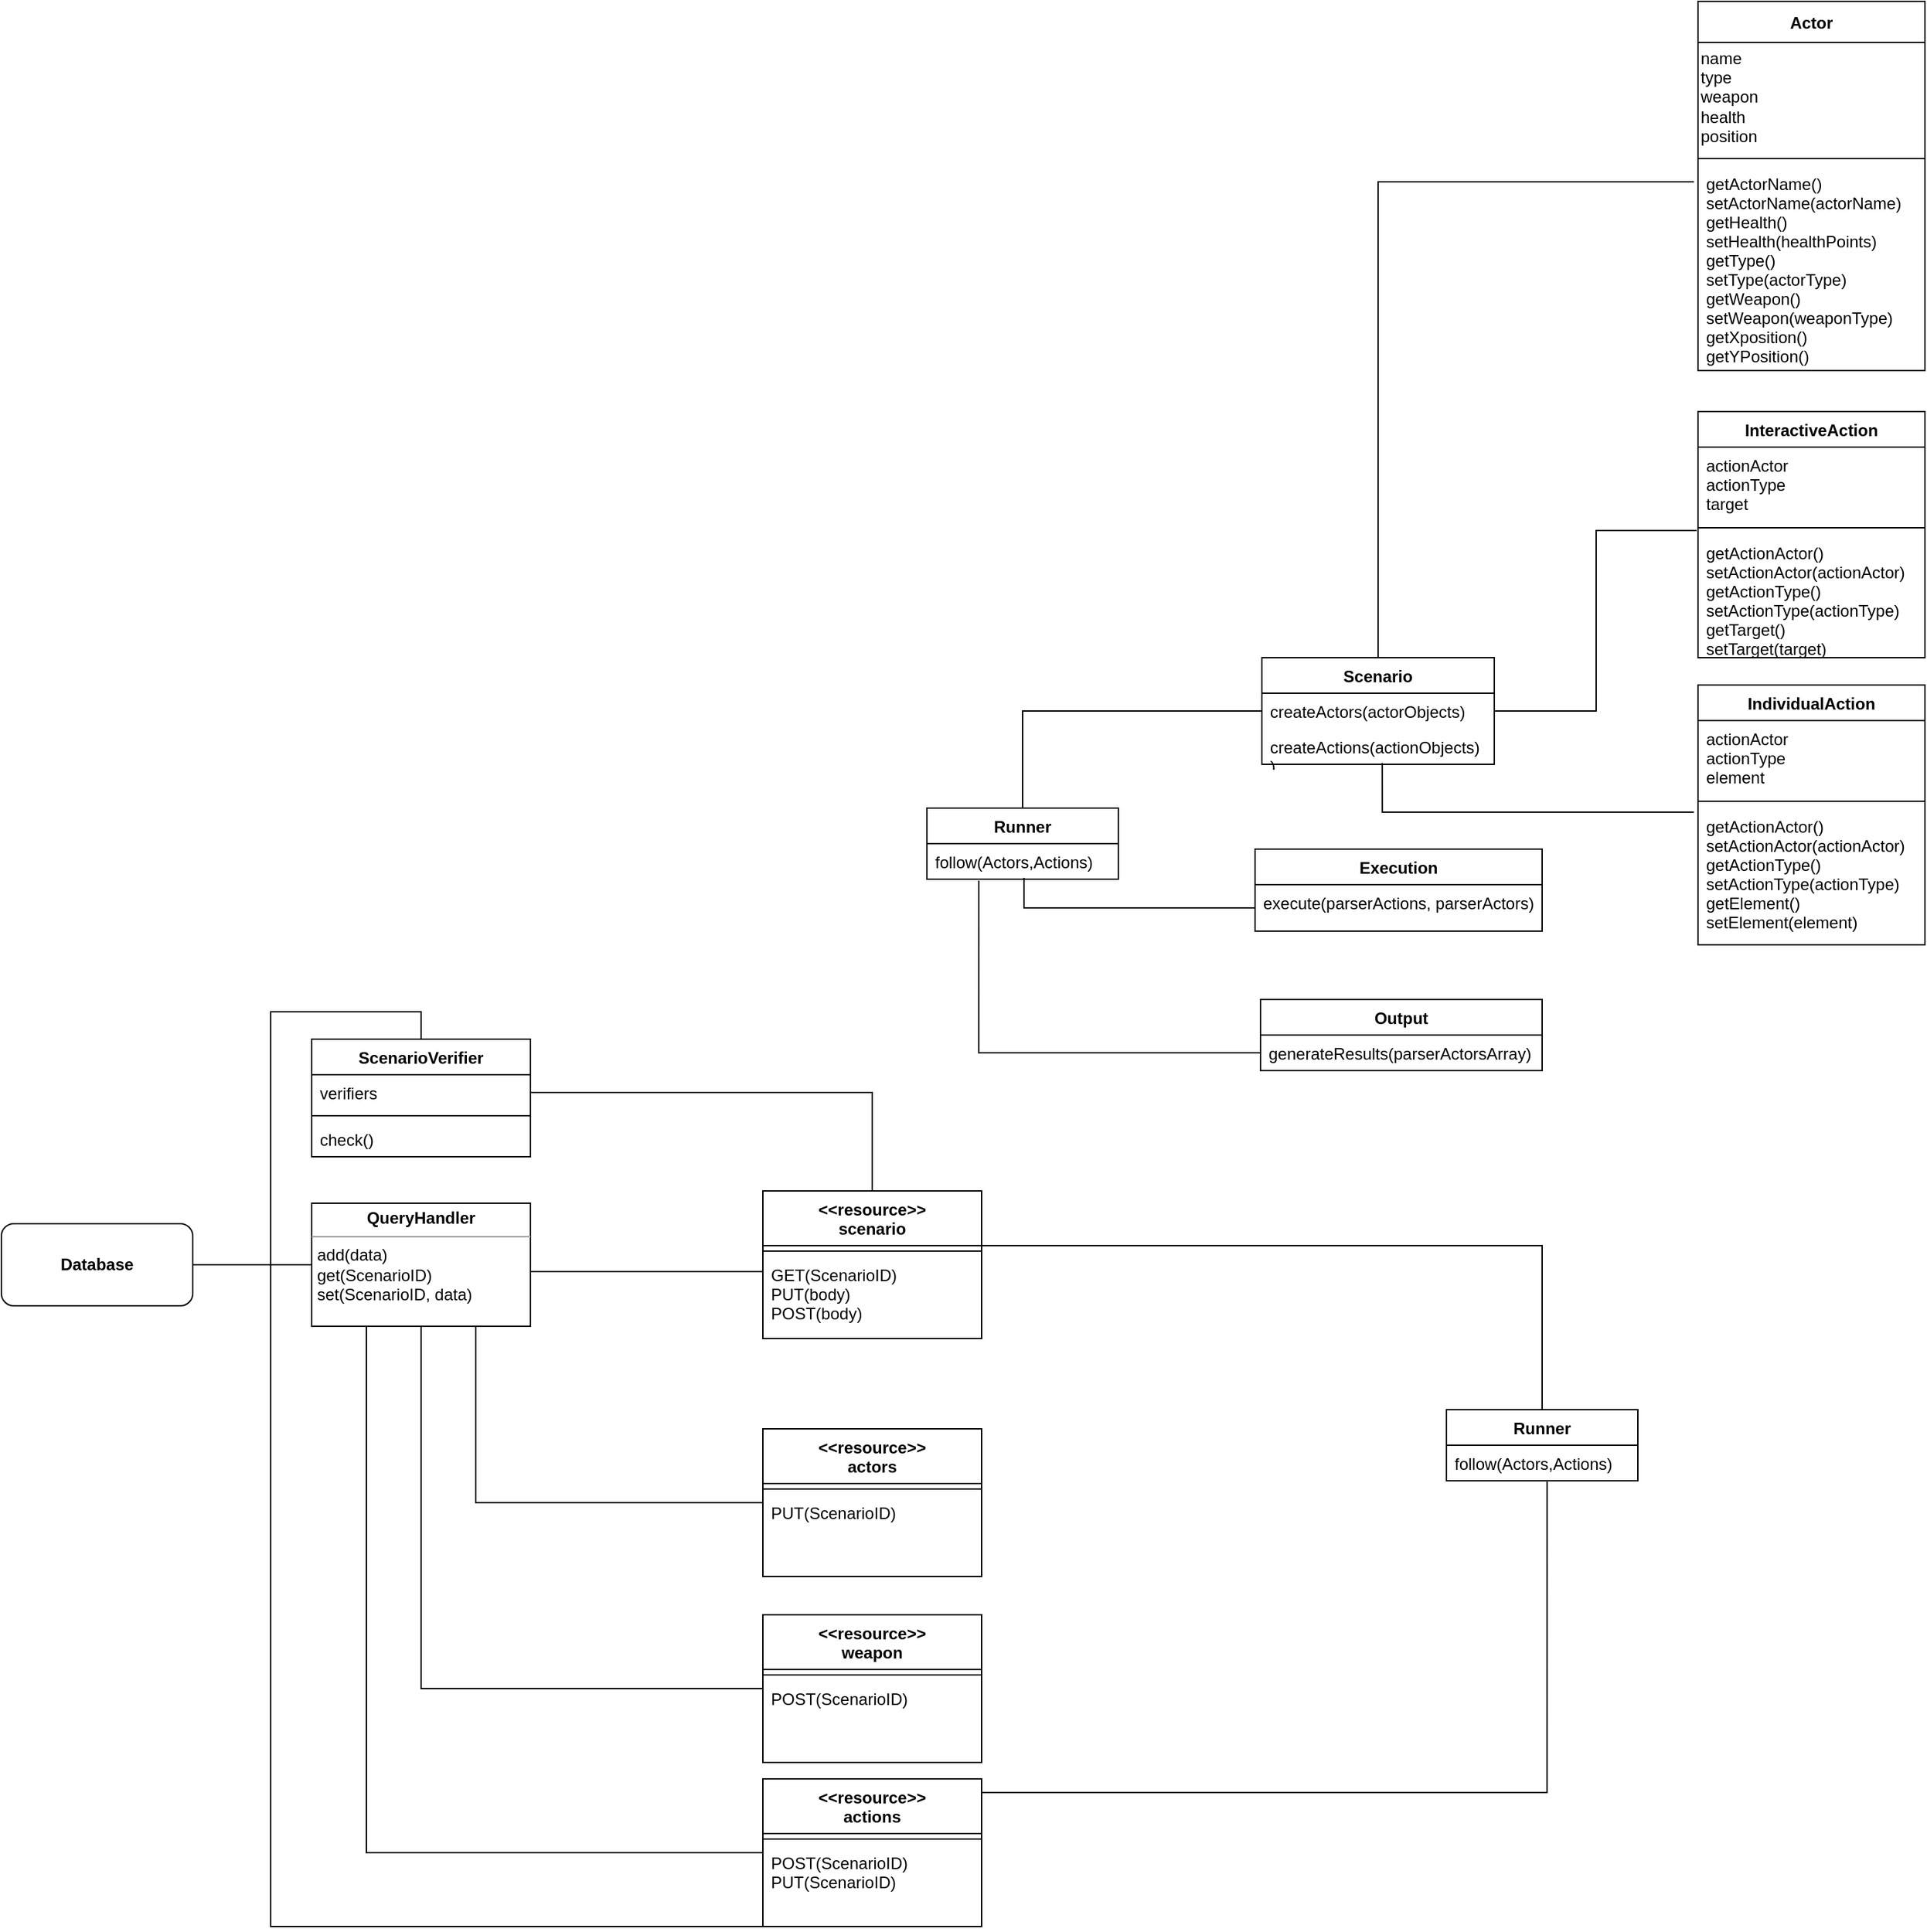<mxfile>
    <diagram id="xU744Qigrvby5KfPmWL9" name="Página-1">
        <mxGraphModel dx="2047" dy="1959" grid="1" gridSize="10" guides="1" tooltips="1" connect="1" arrows="1" fold="1" page="1" pageScale="1" pageWidth="827" pageHeight="1169" math="0" shadow="0">
            <root>
                <mxCell id="0"/>
                <mxCell id="1" parent="0"/>
                <mxCell id="2" value="Scenario" style="swimlane;fontStyle=1;childLayout=stackLayout;horizontal=1;startSize=26;horizontalStack=0;resizeParent=1;resizeParentMax=0;resizeLast=0;collapsible=1;marginBottom=0;" parent="1" vertex="1">
                    <mxGeometry x="95" y="130" width="170" height="78" as="geometry"/>
                </mxCell>
                <mxCell id="4" value="createActors(actorObjects)" style="text;strokeColor=none;fillColor=none;align=left;verticalAlign=top;spacingLeft=4;spacingRight=4;overflow=hidden;rotatable=0;points=[[0,0.5],[1,0.5]];portConstraint=eastwest;" parent="2" vertex="1">
                    <mxGeometry y="26" width="170" height="26" as="geometry"/>
                </mxCell>
                <mxCell id="5" value="createActions(actionObjects)&#10;)" style="text;strokeColor=none;fillColor=none;align=left;verticalAlign=top;spacingLeft=4;spacingRight=4;overflow=hidden;rotatable=0;points=[[0,0.5],[1,0.5]];portConstraint=eastwest;" parent="2" vertex="1">
                    <mxGeometry y="52" width="170" height="26" as="geometry"/>
                </mxCell>
                <mxCell id="6" value="Actor" style="swimlane;fontStyle=1;childLayout=stackLayout;horizontal=1;startSize=30;horizontalStack=0;resizeParent=1;resizeParentMax=0;resizeLast=0;collapsible=1;marginBottom=0;swimlaneFillColor=none;" parent="1" vertex="1">
                    <mxGeometry x="414" y="-350" width="166" height="270" as="geometry">
                        <mxRectangle x="344" y="50" width="60" height="30" as="alternateBounds"/>
                    </mxGeometry>
                </mxCell>
                <mxCell id="173" value="name&lt;br&gt;type&lt;br&gt;weapon&lt;br&gt;health&lt;br&gt;position" style="text;html=1;align=left;verticalAlign=middle;resizable=0;points=[];autosize=1;strokeColor=none;" parent="6" vertex="1">
                    <mxGeometry y="30" width="166" height="80" as="geometry"/>
                </mxCell>
                <mxCell id="172" value="" style="line;strokeWidth=1;fillColor=none;align=left;verticalAlign=middle;spacingTop=-1;spacingLeft=3;spacingRight=3;rotatable=0;labelPosition=right;points=[];portConstraint=eastwest;" parent="6" vertex="1">
                    <mxGeometry y="110" width="166" height="10" as="geometry"/>
                </mxCell>
                <mxCell id="7" value="getActorName()&#10;setActorName(actorName)&#10;getHealth()&#10;setHealth(healthPoints)&#10;getType()&#10;setType(actorType)&#10;getWeapon()&#10;setWeapon(weaponType)&#10;getXposition()&#10;getYPosition()" style="text;align=left;verticalAlign=top;spacingLeft=4;spacingRight=4;overflow=hidden;rotatable=0;points=[[0,0.5],[1,0.5]];portConstraint=eastwest;" parent="6" vertex="1">
                    <mxGeometry y="120" width="166" height="150" as="geometry"/>
                </mxCell>
                <mxCell id="11" value="InteractiveAction" style="swimlane;fontStyle=1;childLayout=stackLayout;horizontal=1;startSize=26;horizontalStack=0;resizeParent=1;resizeParentMax=0;resizeLast=0;collapsible=1;marginBottom=0;" parent="1" vertex="1">
                    <mxGeometry x="414" y="-50" width="166" height="180" as="geometry"/>
                </mxCell>
                <mxCell id="175" value="actionActor&#10;actionType&#10;target" style="text;strokeColor=none;fillColor=none;align=left;verticalAlign=top;spacingLeft=4;spacingRight=4;overflow=hidden;rotatable=0;points=[[0,0.5],[1,0.5]];portConstraint=eastwest;" parent="11" vertex="1">
                    <mxGeometry y="26" width="166" height="54" as="geometry"/>
                </mxCell>
                <mxCell id="174" value="" style="line;strokeWidth=1;fillColor=none;align=left;verticalAlign=middle;spacingTop=-1;spacingLeft=3;spacingRight=3;rotatable=0;labelPosition=right;points=[];portConstraint=eastwest;" parent="11" vertex="1">
                    <mxGeometry y="80" width="166" height="10" as="geometry"/>
                </mxCell>
                <mxCell id="12" value="getActionActor()&#10;setActionActor(actionActor)&#10;getActionType()&#10;setActionType(actionType)&#10;getTarget()&#10;setTarget(target)" style="text;strokeColor=none;fillColor=none;align=left;verticalAlign=top;spacingLeft=4;spacingRight=4;overflow=hidden;rotatable=0;points=[[0,0.5],[1,0.5]];portConstraint=eastwest;" parent="11" vertex="1">
                    <mxGeometry y="90" width="166" height="90" as="geometry"/>
                </mxCell>
                <mxCell id="16" value="IndividualAction" style="swimlane;fontStyle=1;childLayout=stackLayout;horizontal=1;startSize=26;horizontalStack=0;resizeParent=1;resizeParentMax=0;resizeLast=0;collapsible=1;marginBottom=0;" parent="1" vertex="1">
                    <mxGeometry x="414" y="150" width="166" height="190" as="geometry"/>
                </mxCell>
                <mxCell id="176" value="actionActor&#10;actionType&#10;element" style="text;strokeColor=none;fillColor=none;align=left;verticalAlign=top;spacingLeft=4;spacingRight=4;overflow=hidden;rotatable=0;points=[[0,0.5],[1,0.5]];portConstraint=eastwest;" parent="16" vertex="1">
                    <mxGeometry y="26" width="166" height="54" as="geometry"/>
                </mxCell>
                <mxCell id="177" value="" style="line;strokeWidth=1;fillColor=none;align=left;verticalAlign=middle;spacingTop=-1;spacingLeft=3;spacingRight=3;rotatable=0;labelPosition=right;points=[];portConstraint=eastwest;" parent="16" vertex="1">
                    <mxGeometry y="80" width="166" height="10" as="geometry"/>
                </mxCell>
                <mxCell id="180" value="getActionActor()&#10;setActionActor(actionActor)&#10;getActionType()&#10;setActionType(actionType)&#10;getElement()&#10;setElement(element)" style="text;strokeColor=none;fillColor=none;align=left;verticalAlign=top;spacingLeft=4;spacingRight=4;overflow=hidden;rotatable=0;points=[[0,0.5],[1,0.5]];portConstraint=eastwest;" parent="16" vertex="1">
                    <mxGeometry y="90" width="166" height="100" as="geometry"/>
                </mxCell>
                <mxCell id="20" value="Execution" style="swimlane;fontStyle=1;childLayout=stackLayout;horizontal=1;startSize=26;horizontalStack=0;resizeParent=1;resizeParentMax=0;resizeLast=0;collapsible=1;marginBottom=0;" parent="1" vertex="1">
                    <mxGeometry x="90" y="270" width="210" height="60" as="geometry"/>
                </mxCell>
                <mxCell id="23" value="execute(parserActions, parserActors)" style="text;strokeColor=none;fillColor=none;align=left;verticalAlign=top;spacingLeft=4;spacingRight=4;overflow=hidden;rotatable=0;points=[[0,0.5],[1,0.5]];portConstraint=eastwest;" parent="20" vertex="1">
                    <mxGeometry y="26" width="210" height="34" as="geometry"/>
                </mxCell>
                <mxCell id="24" value="Output" style="swimlane;fontStyle=1;childLayout=stackLayout;horizontal=1;startSize=26;horizontalStack=0;resizeParent=1;resizeParentMax=0;resizeLast=0;collapsible=1;marginBottom=0;" parent="1" vertex="1">
                    <mxGeometry x="94" y="380" width="206" height="52" as="geometry"/>
                </mxCell>
                <mxCell id="27" value="generateResults(parserActorsArray)" style="text;strokeColor=none;fillColor=none;align=left;verticalAlign=top;spacingLeft=4;spacingRight=4;overflow=hidden;rotatable=0;points=[[0,0.5],[1,0.5]];portConstraint=eastwest;" parent="24" vertex="1">
                    <mxGeometry y="26" width="206" height="26" as="geometry"/>
                </mxCell>
                <mxCell id="28" value="Runner" style="swimlane;fontStyle=1;childLayout=stackLayout;horizontal=1;startSize=26;horizontalStack=0;resizeParent=1;resizeParentMax=0;resizeLast=0;collapsible=1;marginBottom=0;" parent="1" vertex="1">
                    <mxGeometry x="230" y="680" width="140" height="52" as="geometry"/>
                </mxCell>
                <mxCell id="31" value="follow(Actors,Actions)" style="text;strokeColor=none;fillColor=none;align=left;verticalAlign=top;spacingLeft=4;spacingRight=4;overflow=hidden;rotatable=0;points=[[0,0.5],[1,0.5]];portConstraint=eastwest;" parent="28" vertex="1">
                    <mxGeometry y="26" width="140" height="26" as="geometry"/>
                </mxCell>
                <mxCell id="123" value="ScenarioVerifier" style="swimlane;fontStyle=1;align=center;verticalAlign=top;childLayout=stackLayout;horizontal=1;startSize=26;horizontalStack=0;resizeParent=1;resizeParentMax=0;resizeLast=0;collapsible=1;marginBottom=0;" parent="1" vertex="1">
                    <mxGeometry x="-600" y="409" width="160" height="86" as="geometry"/>
                </mxCell>
                <mxCell id="124" value="verifiers" style="text;strokeColor=none;fillColor=none;align=left;verticalAlign=top;spacingLeft=4;spacingRight=4;overflow=hidden;rotatable=0;points=[[0,0.5],[1,0.5]];portConstraint=eastwest;" parent="123" vertex="1">
                    <mxGeometry y="26" width="160" height="26" as="geometry"/>
                </mxCell>
                <mxCell id="125" value="" style="line;strokeWidth=1;fillColor=none;align=left;verticalAlign=middle;spacingTop=-1;spacingLeft=3;spacingRight=3;rotatable=0;labelPosition=right;points=[];portConstraint=eastwest;" parent="123" vertex="1">
                    <mxGeometry y="52" width="160" height="8" as="geometry"/>
                </mxCell>
                <mxCell id="126" value="check()" style="text;strokeColor=none;fillColor=none;align=left;verticalAlign=top;spacingLeft=4;spacingRight=4;overflow=hidden;rotatable=0;points=[[0,0.5],[1,0.5]];portConstraint=eastwest;" parent="123" vertex="1">
                    <mxGeometry y="60" width="160" height="26" as="geometry"/>
                </mxCell>
                <mxCell id="139" style="edgeStyle=orthogonalEdgeStyle;rounded=0;orthogonalLoop=1;jettySize=auto;html=1;entryX=1;entryY=0.5;entryDx=0;entryDy=0;fontColor=#FFFFFF;endArrow=none;endFill=0;" parent="1" source="135" target="124" edge="1">
                    <mxGeometry relative="1" as="geometry">
                        <Array as="points">
                            <mxPoint x="-190" y="448"/>
                        </Array>
                    </mxGeometry>
                </mxCell>
                <mxCell id="135" value="&lt;&lt;resource&gt;&gt;&#10;scenario" style="swimlane;fontStyle=1;align=center;verticalAlign=top;childLayout=stackLayout;horizontal=1;startSize=40;horizontalStack=0;resizeParent=1;resizeParentMax=0;resizeLast=0;collapsible=1;marginBottom=0;" parent="1" vertex="1">
                    <mxGeometry x="-270" y="520" width="160" height="108" as="geometry"/>
                </mxCell>
                <mxCell id="137" value="" style="line;strokeWidth=1;fillColor=none;align=left;verticalAlign=middle;spacingTop=-1;spacingLeft=3;spacingRight=3;rotatable=0;labelPosition=right;points=[];portConstraint=eastwest;" parent="135" vertex="1">
                    <mxGeometry y="40" width="160" height="8" as="geometry"/>
                </mxCell>
                <mxCell id="138" value="GET(ScenarioID)&#10;PUT(body)&#10;POST(body)&#10;" style="text;strokeColor=none;fillColor=none;align=left;verticalAlign=top;spacingLeft=4;spacingRight=4;overflow=hidden;rotatable=0;points=[[0,0.5],[1,0.5]];portConstraint=eastwest;" parent="135" vertex="1">
                    <mxGeometry y="48" width="160" height="60" as="geometry"/>
                </mxCell>
                <mxCell id="150" style="edgeStyle=orthogonalEdgeStyle;rounded=0;orthogonalLoop=1;jettySize=auto;html=1;entryX=0.5;entryY=0;entryDx=0;entryDy=0;fontColor=#FFFFFF;endArrow=none;endFill=0;" parent="1" target="28" edge="1">
                    <mxGeometry relative="1" as="geometry">
                        <mxPoint x="-110" y="560.029" as="sourcePoint"/>
                        <Array as="points">
                            <mxPoint x="300" y="560"/>
                        </Array>
                    </mxGeometry>
                </mxCell>
                <mxCell id="151" value="&lt;b&gt;Database&lt;/b&gt;" style="rounded=1;whiteSpace=wrap;html=1;direction=east;" parent="1" vertex="1">
                    <mxGeometry x="-827" y="544" width="140" height="60" as="geometry"/>
                </mxCell>
                <mxCell id="152" style="edgeStyle=orthogonalEdgeStyle;rounded=0;orthogonalLoop=1;jettySize=auto;html=1;exitX=0;exitY=0.5;exitDx=0;exitDy=0;fontColor=#FFFFFF;endArrow=none;endFill=0;entryX=1;entryY=0.5;entryDx=0;entryDy=0;" parent="1" target="167" edge="1">
                    <mxGeometry relative="1" as="geometry">
                        <mxPoint x="-270" y="582" as="sourcePoint"/>
                        <Array as="points">
                            <mxPoint x="-270" y="579"/>
                            <mxPoint x="-440" y="579"/>
                        </Array>
                        <mxPoint x="-410" y="579" as="targetPoint"/>
                    </mxGeometry>
                </mxCell>
                <mxCell id="156" style="edgeStyle=orthogonalEdgeStyle;rounded=0;orthogonalLoop=1;jettySize=auto;html=1;fontColor=#FFFFFF;endArrow=none;endFill=0;entryX=0.75;entryY=1;entryDx=0;entryDy=0;" parent="1" source="153" target="167" edge="1">
                    <mxGeometry relative="1" as="geometry">
                        <mxPoint x="-475" y="630" as="targetPoint"/>
                    </mxGeometry>
                </mxCell>
                <mxCell id="153" value="&lt;&lt;resource&gt;&gt;&#10;actors" style="swimlane;fontStyle=1;align=center;verticalAlign=top;childLayout=stackLayout;horizontal=1;startSize=40;horizontalStack=0;resizeParent=1;resizeParentMax=0;resizeLast=0;collapsible=1;marginBottom=0;" parent="1" vertex="1">
                    <mxGeometry x="-270" y="694" width="160" height="108" as="geometry"/>
                </mxCell>
                <mxCell id="154" value="" style="line;strokeWidth=1;fillColor=none;align=left;verticalAlign=middle;spacingTop=-1;spacingLeft=3;spacingRight=3;rotatable=0;labelPosition=right;points=[];portConstraint=eastwest;" parent="153" vertex="1">
                    <mxGeometry y="40" width="160" height="8" as="geometry"/>
                </mxCell>
                <mxCell id="155" value="PUT(ScenarioID)&#10;" style="text;strokeColor=none;fillColor=none;align=left;verticalAlign=top;spacingLeft=4;spacingRight=4;overflow=hidden;rotatable=0;points=[[0,0.5],[1,0.5]];portConstraint=eastwest;" parent="153" vertex="1">
                    <mxGeometry y="48" width="160" height="60" as="geometry"/>
                </mxCell>
                <mxCell id="160" style="edgeStyle=orthogonalEdgeStyle;rounded=0;orthogonalLoop=1;jettySize=auto;html=1;fontColor=#FFFFFF;endArrow=none;endFill=0;entryX=0.5;entryY=1;entryDx=0;entryDy=0;" parent="1" source="157" target="167" edge="1">
                    <mxGeometry relative="1" as="geometry">
                        <mxPoint x="-520" y="640" as="targetPoint"/>
                    </mxGeometry>
                </mxCell>
                <mxCell id="157" value="&lt;&lt;resource&gt;&gt;&#10;weapon" style="swimlane;fontStyle=1;align=center;verticalAlign=top;childLayout=stackLayout;horizontal=1;startSize=40;horizontalStack=0;resizeParent=1;resizeParentMax=0;resizeLast=0;collapsible=1;marginBottom=0;" parent="1" vertex="1">
                    <mxGeometry x="-270" y="830" width="160" height="108" as="geometry"/>
                </mxCell>
                <mxCell id="158" value="" style="line;strokeWidth=1;fillColor=none;align=left;verticalAlign=middle;spacingTop=-1;spacingLeft=3;spacingRight=3;rotatable=0;labelPosition=right;points=[];portConstraint=eastwest;" parent="157" vertex="1">
                    <mxGeometry y="40" width="160" height="8" as="geometry"/>
                </mxCell>
                <mxCell id="159" value="POST(ScenarioID)&#10;" style="text;strokeColor=none;fillColor=none;align=left;verticalAlign=top;spacingLeft=4;spacingRight=4;overflow=hidden;rotatable=0;points=[[0,0.5],[1,0.5]];portConstraint=eastwest;" parent="157" vertex="1">
                    <mxGeometry y="48" width="160" height="60" as="geometry"/>
                </mxCell>
                <mxCell id="164" style="edgeStyle=orthogonalEdgeStyle;rounded=0;orthogonalLoop=1;jettySize=auto;html=1;fontColor=#FFFFFF;endArrow=none;endFill=0;entryX=0.25;entryY=1;entryDx=0;entryDy=0;" parent="1" source="161" target="167" edge="1">
                    <mxGeometry relative="1" as="geometry">
                        <mxPoint x="-559" y="640" as="targetPoint"/>
                    </mxGeometry>
                </mxCell>
                <mxCell id="165" style="edgeStyle=orthogonalEdgeStyle;rounded=0;orthogonalLoop=1;jettySize=auto;html=1;entryX=0.526;entryY=1.025;entryDx=0;entryDy=0;entryPerimeter=0;fontColor=#FFFFFF;endArrow=none;endFill=0;" parent="1" source="161" target="31" edge="1">
                    <mxGeometry relative="1" as="geometry">
                        <Array as="points">
                            <mxPoint x="-190" y="960"/>
                            <mxPoint x="304" y="960"/>
                        </Array>
                    </mxGeometry>
                </mxCell>
                <mxCell id="161" value="&lt;&lt;resource&gt;&gt;&#10;actions" style="swimlane;fontStyle=1;align=center;verticalAlign=top;childLayout=stackLayout;horizontal=1;startSize=40;horizontalStack=0;resizeParent=1;resizeParentMax=0;resizeLast=0;collapsible=1;marginBottom=0;" parent="1" vertex="1">
                    <mxGeometry x="-270" y="950" width="160" height="108" as="geometry"/>
                </mxCell>
                <mxCell id="162" value="" style="line;strokeWidth=1;fillColor=none;align=left;verticalAlign=middle;spacingTop=-1;spacingLeft=3;spacingRight=3;rotatable=0;labelPosition=right;points=[];portConstraint=eastwest;" parent="161" vertex="1">
                    <mxGeometry y="40" width="160" height="8" as="geometry"/>
                </mxCell>
                <mxCell id="163" value="POST(ScenarioID)&#10;PUT(ScenarioID)&#10;" style="text;strokeColor=none;fillColor=none;align=left;verticalAlign=top;spacingLeft=4;spacingRight=4;overflow=hidden;rotatable=0;points=[[0,0.5],[1,0.5]];portConstraint=eastwest;" parent="161" vertex="1">
                    <mxGeometry y="48" width="160" height="60" as="geometry"/>
                </mxCell>
                <mxCell id="166" style="edgeStyle=orthogonalEdgeStyle;rounded=0;orthogonalLoop=1;jettySize=auto;html=1;entryX=0.5;entryY=0;entryDx=0;entryDy=0;fontColor=#FFFFFF;endArrow=none;endFill=0;" parent="1" source="163" target="123" edge="1">
                    <mxGeometry relative="1" as="geometry">
                        <Array as="points">
                            <mxPoint x="-630" y="1058"/>
                            <mxPoint x="-630" y="389"/>
                            <mxPoint x="-520" y="389"/>
                        </Array>
                    </mxGeometry>
                </mxCell>
                <mxCell id="167" value="&lt;p style=&quot;margin: 0px ; margin-top: 4px ; text-align: center&quot;&gt;&lt;b&gt;QueryHandler&lt;/b&gt;&lt;/p&gt;&lt;hr size=&quot;1&quot;&gt;&lt;p style=&quot;margin: 0px ; margin-left: 4px&quot;&gt;add(data)&lt;/p&gt;&lt;p style=&quot;margin: 0px ; margin-left: 4px&quot;&gt;get(ScenarioID)&lt;/p&gt;&lt;p style=&quot;margin: 0px ; margin-left: 4px&quot;&gt;set(ScenarioID, data)&lt;/p&gt;&lt;p style=&quot;margin: 0px ; margin-left: 4px&quot;&gt;&lt;br&gt;&lt;/p&gt;" style="verticalAlign=top;align=left;overflow=fill;fontSize=12;fontFamily=Helvetica;html=1;" parent="1" vertex="1">
                    <mxGeometry x="-600" y="529" width="160" height="90" as="geometry"/>
                </mxCell>
                <mxCell id="170" value="" style="endArrow=none;html=1;exitX=1;exitY=0.5;exitDx=0;exitDy=0;entryX=0;entryY=0.5;entryDx=0;entryDy=0;" parent="1" source="151" target="167" edge="1">
                    <mxGeometry width="50" height="50" relative="1" as="geometry">
                        <mxPoint x="-480" y="620" as="sourcePoint"/>
                        <mxPoint x="-430" y="570" as="targetPoint"/>
                    </mxGeometry>
                </mxCell>
                <mxCell id="182" value="Runner" style="swimlane;fontStyle=1;childLayout=stackLayout;horizontal=1;startSize=26;horizontalStack=0;resizeParent=1;resizeParentMax=0;resizeLast=0;collapsible=1;marginBottom=0;" parent="1" vertex="1">
                    <mxGeometry x="-150" y="240" width="140" height="52" as="geometry"/>
                </mxCell>
                <mxCell id="183" value="follow(Actors,Actions)" style="text;strokeColor=none;fillColor=none;align=left;verticalAlign=top;spacingLeft=4;spacingRight=4;overflow=hidden;rotatable=0;points=[[0,0.5],[1,0.5]];portConstraint=eastwest;" parent="182" vertex="1">
                    <mxGeometry y="26" width="140" height="26" as="geometry"/>
                </mxCell>
                <mxCell id="184" style="edgeStyle=orthogonalEdgeStyle;rounded=0;orthogonalLoop=1;jettySize=auto;html=1;fontColor=#FFFFFF;endArrow=none;endFill=0;exitX=0.5;exitY=0;exitDx=0;exitDy=0;entryX=0;entryY=0.5;entryDx=0;entryDy=0;" parent="1" source="182" target="4" edge="1">
                    <mxGeometry relative="1" as="geometry">
                        <mxPoint x="-228.64" y="67.35" as="sourcePoint"/>
                        <mxPoint x="40" y="140" as="targetPoint"/>
                    </mxGeometry>
                </mxCell>
                <mxCell id="186" style="edgeStyle=orthogonalEdgeStyle;rounded=0;orthogonalLoop=1;jettySize=auto;html=1;fontColor=#FFFFFF;endArrow=none;endFill=0;exitX=0.507;exitY=0.962;exitDx=0;exitDy=0;exitPerimeter=0;entryX=0;entryY=0.5;entryDx=0;entryDy=0;" parent="1" source="183" target="23" edge="1">
                    <mxGeometry relative="1" as="geometry">
                        <mxPoint x="-80" y="300" as="sourcePoint"/>
                        <mxPoint x="60" y="340" as="targetPoint"/>
                    </mxGeometry>
                </mxCell>
                <mxCell id="187" style="rounded=0;orthogonalLoop=1;jettySize=auto;html=1;fontColor=#FFFFFF;endArrow=none;endFill=0;exitX=0.5;exitY=0;exitDx=0;exitDy=0;edgeStyle=orthogonalEdgeStyle;entryX=-0.018;entryY=0.08;entryDx=0;entryDy=0;entryPerimeter=0;" parent="1" source="2" target="7" edge="1">
                    <mxGeometry relative="1" as="geometry">
                        <mxPoint x="107.5" y="-119" as="sourcePoint"/>
                        <mxPoint x="350" y="-215" as="targetPoint"/>
                    </mxGeometry>
                </mxCell>
                <mxCell id="188" style="rounded=0;orthogonalLoop=1;jettySize=auto;html=1;fontColor=#FFFFFF;endArrow=none;endFill=0;edgeStyle=orthogonalEdgeStyle;exitX=1;exitY=0.5;exitDx=0;exitDy=0;entryX=-0.006;entryY=-0.033;entryDx=0;entryDy=0;entryPerimeter=0;" parent="1" source="4" target="12" edge="1">
                    <mxGeometry relative="1" as="geometry">
                        <mxPoint x="300" y="-20" as="sourcePoint"/>
                        <mxPoint x="377" y="-20" as="targetPoint"/>
                    </mxGeometry>
                </mxCell>
                <mxCell id="190" style="rounded=0;orthogonalLoop=1;jettySize=auto;html=1;fontColor=#FFFFFF;endArrow=none;endFill=0;edgeStyle=orthogonalEdgeStyle;exitX=0.518;exitY=0.962;exitDx=0;exitDy=0;entryX=-0.018;entryY=0.03;entryDx=0;entryDy=0;entryPerimeter=0;exitPerimeter=0;" parent="1" source="5" target="180" edge="1">
                    <mxGeometry relative="1" as="geometry">
                        <mxPoint x="200" y="251.97" as="sourcePoint"/>
                        <mxPoint x="348" y="252" as="targetPoint"/>
                    </mxGeometry>
                </mxCell>
                <mxCell id="192" style="edgeStyle=orthogonalEdgeStyle;rounded=0;orthogonalLoop=1;jettySize=auto;html=1;fontColor=#FFFFFF;endArrow=none;endFill=0;exitX=0.271;exitY=1.038;exitDx=0;exitDy=0;exitPerimeter=0;entryX=0;entryY=0.5;entryDx=0;entryDy=0;" parent="1" source="183" target="27" edge="1">
                    <mxGeometry relative="1" as="geometry">
                        <mxPoint x="-140" y="400.012" as="sourcePoint"/>
                        <mxPoint x="29.02" y="452" as="targetPoint"/>
                    </mxGeometry>
                </mxCell>
            </root>
        </mxGraphModel>
    </diagram>
</mxfile>